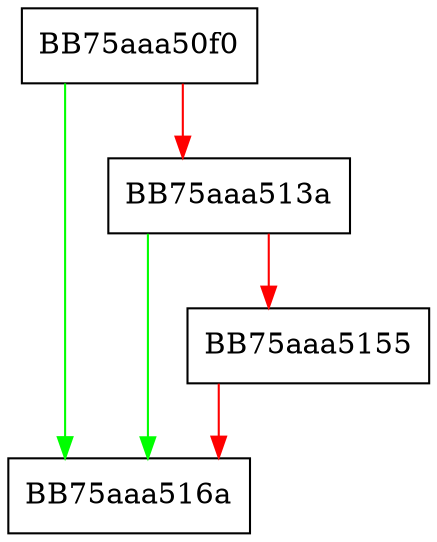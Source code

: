 digraph RpfAPI_MpContainerCloseObject {
  node [shape="box"];
  graph [splines=ortho];
  BB75aaa50f0 -> BB75aaa516a [color="green"];
  BB75aaa50f0 -> BB75aaa513a [color="red"];
  BB75aaa513a -> BB75aaa516a [color="green"];
  BB75aaa513a -> BB75aaa5155 [color="red"];
  BB75aaa5155 -> BB75aaa516a [color="red"];
}